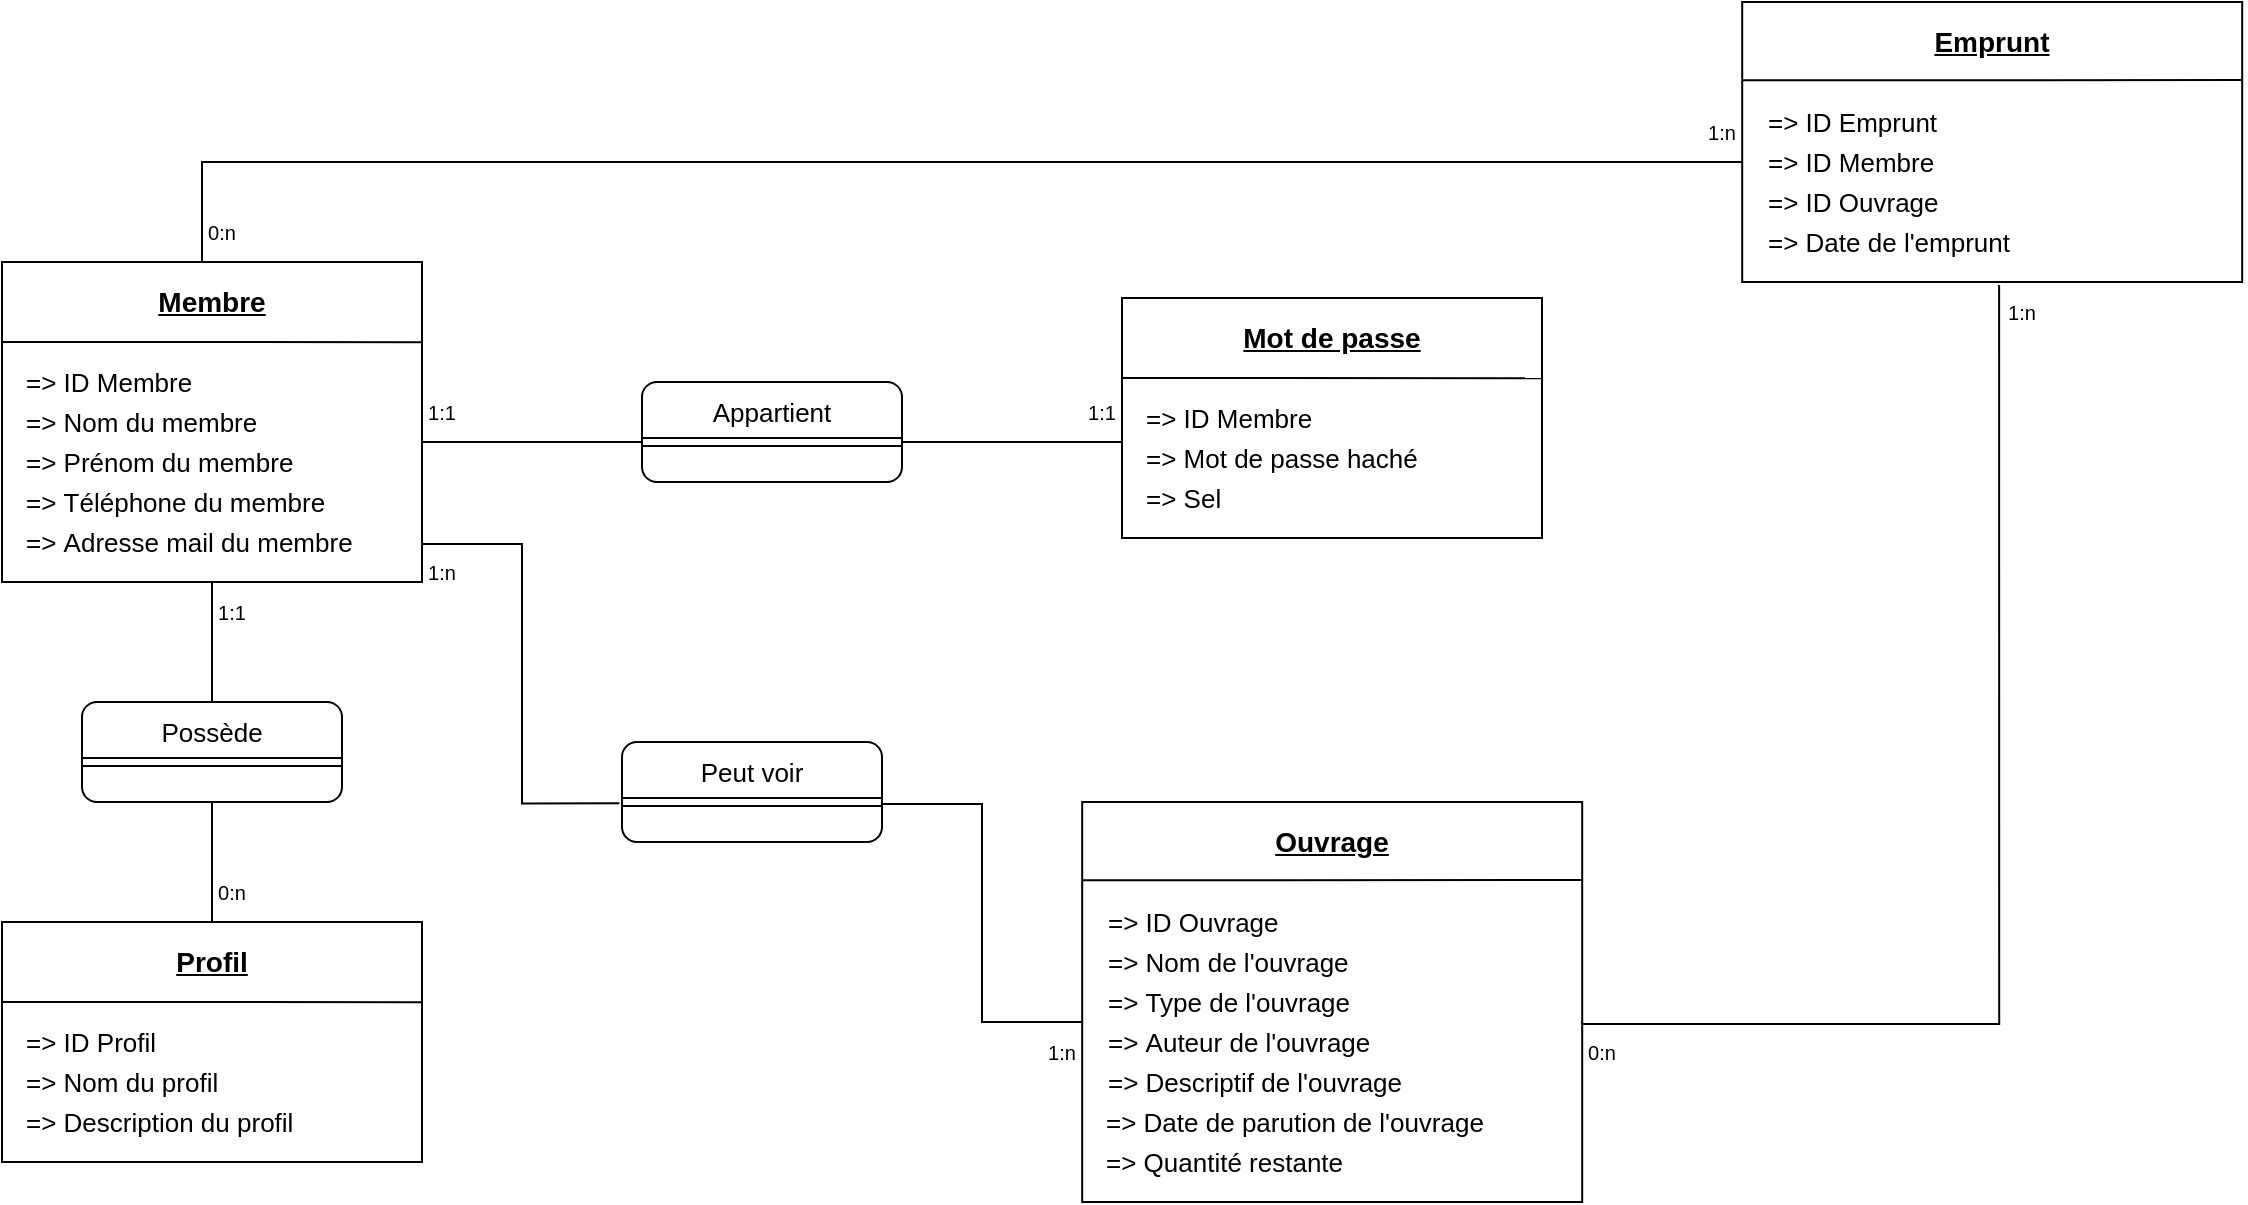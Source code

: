 <mxfile version="21.3.7" type="device">
  <diagram name="Page-1" id="Gfz2tio-E0guD8N8l2Fg">
    <mxGraphModel dx="1389" dy="775" grid="1" gridSize="10" guides="1" tooltips="1" connect="1" arrows="1" fold="1" page="1" pageScale="1" pageWidth="10000" pageHeight="10000" math="0" shadow="0">
      <root>
        <mxCell id="0" />
        <mxCell id="1" parent="0" />
        <mxCell id="0p3hfGLAKMfCtqtsOF1l-9" value="" style="group" vertex="1" connectable="0" parent="1">
          <mxGeometry x="320" y="180" width="210.1" height="160" as="geometry" />
        </mxCell>
        <mxCell id="Ur5PqmAa0IwdbTPu8LL--1" value="" style="whiteSpace=wrap;html=1;fillColor=default;" parent="0p3hfGLAKMfCtqtsOF1l-9" vertex="1">
          <mxGeometry width="210" height="160" as="geometry" />
        </mxCell>
        <mxCell id="0p3hfGLAKMfCtqtsOF1l-1" value="" style="endArrow=none;html=1;rounded=0;entryX=1.01;entryY=0.167;entryDx=0;entryDy=0;entryPerimeter=0;" edge="1" parent="0p3hfGLAKMfCtqtsOF1l-9">
          <mxGeometry width="50" height="50" relative="1" as="geometry">
            <mxPoint y="40" as="sourcePoint" />
            <mxPoint x="210.1" y="40.1" as="targetPoint" />
          </mxGeometry>
        </mxCell>
        <mxCell id="0p3hfGLAKMfCtqtsOF1l-2" value="Membre" style="text;html=1;strokeColor=none;fillColor=none;align=center;verticalAlign=middle;whiteSpace=wrap;rounded=0;fontStyle=5;fontSize=14;" vertex="1" parent="0p3hfGLAKMfCtqtsOF1l-9">
          <mxGeometry width="210" height="40" as="geometry" />
        </mxCell>
        <mxCell id="0p3hfGLAKMfCtqtsOF1l-3" value="=&amp;gt; ID Membre" style="text;html=1;strokeColor=none;fillColor=none;align=left;verticalAlign=middle;whiteSpace=wrap;rounded=0;fontStyle=0;fontSize=13;" vertex="1" parent="0p3hfGLAKMfCtqtsOF1l-9">
          <mxGeometry x="10" y="40" width="190" height="40" as="geometry" />
        </mxCell>
        <mxCell id="0p3hfGLAKMfCtqtsOF1l-4" value="=&amp;gt;&amp;nbsp;Nom du membre" style="text;html=1;strokeColor=none;fillColor=none;align=left;verticalAlign=middle;whiteSpace=wrap;rounded=0;fontStyle=0;fontSize=13;" vertex="1" parent="0p3hfGLAKMfCtqtsOF1l-9">
          <mxGeometry x="10" y="60" width="190" height="40" as="geometry" />
        </mxCell>
        <mxCell id="0p3hfGLAKMfCtqtsOF1l-5" value="=&amp;gt;&amp;nbsp;Prénom du membre" style="text;html=1;strokeColor=none;fillColor=none;align=left;verticalAlign=middle;whiteSpace=wrap;rounded=0;fontStyle=0;fontSize=13;" vertex="1" parent="0p3hfGLAKMfCtqtsOF1l-9">
          <mxGeometry x="10" y="80" width="190" height="40" as="geometry" />
        </mxCell>
        <mxCell id="0p3hfGLAKMfCtqtsOF1l-6" value="=&amp;gt;&amp;nbsp;Téléphone du membre" style="text;html=1;strokeColor=none;fillColor=none;align=left;verticalAlign=middle;whiteSpace=wrap;rounded=0;fontStyle=0;fontSize=13;" vertex="1" parent="0p3hfGLAKMfCtqtsOF1l-9">
          <mxGeometry x="10" y="100" width="190" height="40" as="geometry" />
        </mxCell>
        <mxCell id="0p3hfGLAKMfCtqtsOF1l-7" value="=&amp;gt;&amp;nbsp;Adresse mail du membre" style="text;html=1;strokeColor=none;fillColor=none;align=left;verticalAlign=middle;whiteSpace=wrap;rounded=0;fontStyle=0;fontSize=13;" vertex="1" parent="0p3hfGLAKMfCtqtsOF1l-9">
          <mxGeometry x="10" y="120" width="190" height="40" as="geometry" />
        </mxCell>
        <mxCell id="0p3hfGLAKMfCtqtsOF1l-19" value="" style="group" vertex="1" connectable="0" parent="1">
          <mxGeometry x="880" y="198" width="210.1" height="120" as="geometry" />
        </mxCell>
        <mxCell id="0p3hfGLAKMfCtqtsOF1l-11" value="" style="whiteSpace=wrap;html=1;fillColor=default;container=0;" vertex="1" parent="0p3hfGLAKMfCtqtsOF1l-19">
          <mxGeometry width="210" height="120" as="geometry" />
        </mxCell>
        <mxCell id="0p3hfGLAKMfCtqtsOF1l-12" value="" style="endArrow=none;html=1;rounded=0;entryX=1.01;entryY=0.167;entryDx=0;entryDy=0;entryPerimeter=0;" edge="1" parent="0p3hfGLAKMfCtqtsOF1l-19">
          <mxGeometry width="50" height="50" relative="1" as="geometry">
            <mxPoint y="40" as="sourcePoint" />
            <mxPoint x="210.1" y="40.1" as="targetPoint" />
          </mxGeometry>
        </mxCell>
        <mxCell id="0p3hfGLAKMfCtqtsOF1l-13" value="Mot de passe" style="text;html=1;strokeColor=none;fillColor=none;align=center;verticalAlign=middle;whiteSpace=wrap;rounded=0;fontStyle=5;fontSize=14;container=0;" vertex="1" parent="0p3hfGLAKMfCtqtsOF1l-19">
          <mxGeometry width="210" height="40" as="geometry" />
        </mxCell>
        <mxCell id="0p3hfGLAKMfCtqtsOF1l-14" value="=&amp;gt; ID Membre" style="text;html=1;strokeColor=none;fillColor=none;align=left;verticalAlign=middle;whiteSpace=wrap;rounded=0;fontStyle=0;fontSize=13;container=0;" vertex="1" parent="0p3hfGLAKMfCtqtsOF1l-19">
          <mxGeometry x="10" y="40" width="190" height="40" as="geometry" />
        </mxCell>
        <mxCell id="0p3hfGLAKMfCtqtsOF1l-15" value="=&amp;gt;&amp;nbsp;Mot de passe haché" style="text;html=1;strokeColor=none;fillColor=none;align=left;verticalAlign=middle;whiteSpace=wrap;rounded=0;fontStyle=0;fontSize=13;container=0;" vertex="1" parent="0p3hfGLAKMfCtqtsOF1l-19">
          <mxGeometry x="10" y="60" width="190" height="40" as="geometry" />
        </mxCell>
        <mxCell id="0p3hfGLAKMfCtqtsOF1l-16" value="=&amp;gt;&amp;nbsp;Sel" style="text;html=1;strokeColor=none;fillColor=none;align=left;verticalAlign=middle;whiteSpace=wrap;rounded=0;fontStyle=0;fontSize=13;container=0;" vertex="1" parent="0p3hfGLAKMfCtqtsOF1l-19">
          <mxGeometry x="10" y="80" width="190" height="40" as="geometry" />
        </mxCell>
        <mxCell id="0p3hfGLAKMfCtqtsOF1l-41" value="" style="group" vertex="1" connectable="0" parent="1">
          <mxGeometry x="860" y="450" width="250.1" height="200" as="geometry" />
        </mxCell>
        <mxCell id="0p3hfGLAKMfCtqtsOF1l-34" value="=&amp;gt;&amp;nbsp;Etat de l&#39;ouvrage (dispo / non dispo)" style="text;html=1;strokeColor=none;fillColor=none;align=left;verticalAlign=middle;whiteSpace=wrap;rounded=0;fontStyle=0;fontSize=13;container=0;" vertex="1" parent="0p3hfGLAKMfCtqtsOF1l-41">
          <mxGeometry x="11.05" y="140" width="229.05" height="40" as="geometry" />
        </mxCell>
        <mxCell id="0p3hfGLAKMfCtqtsOF1l-22" value="" style="whiteSpace=wrap;html=1;fillColor=default;container=0;" vertex="1" parent="0p3hfGLAKMfCtqtsOF1l-41">
          <mxGeometry x="0.1" width="250" height="200" as="geometry" />
        </mxCell>
        <mxCell id="0p3hfGLAKMfCtqtsOF1l-24" value="Ouvrage" style="text;html=1;strokeColor=none;fillColor=none;align=center;verticalAlign=middle;whiteSpace=wrap;rounded=0;fontStyle=5;fontSize=14;container=0;" vertex="1" parent="0p3hfGLAKMfCtqtsOF1l-41">
          <mxGeometry x="0.1" width="250" height="40" as="geometry" />
        </mxCell>
        <mxCell id="0p3hfGLAKMfCtqtsOF1l-25" value="=&amp;gt; ID Ouvrage" style="text;html=1;strokeColor=none;fillColor=none;align=left;verticalAlign=middle;whiteSpace=wrap;rounded=0;fontStyle=0;fontSize=13;container=0;" vertex="1" parent="0p3hfGLAKMfCtqtsOF1l-41">
          <mxGeometry x="11.047" y="40" width="207.996" height="40" as="geometry" />
        </mxCell>
        <mxCell id="0p3hfGLAKMfCtqtsOF1l-26" value="=&amp;gt;&amp;nbsp;Nom de l&#39;ouvrage" style="text;html=1;strokeColor=none;fillColor=none;align=left;verticalAlign=middle;whiteSpace=wrap;rounded=0;fontStyle=0;fontSize=13;container=0;" vertex="1" parent="0p3hfGLAKMfCtqtsOF1l-41">
          <mxGeometry x="11.047" y="60" width="207.996" height="40" as="geometry" />
        </mxCell>
        <mxCell id="0p3hfGLAKMfCtqtsOF1l-27" value="=&amp;gt;&amp;nbsp;Type de l&#39;ouvrage" style="text;html=1;strokeColor=none;fillColor=none;align=left;verticalAlign=middle;whiteSpace=wrap;rounded=0;fontStyle=0;fontSize=13;container=0;" vertex="1" parent="0p3hfGLAKMfCtqtsOF1l-41">
          <mxGeometry x="11.047" y="80" width="207.996" height="40" as="geometry" />
        </mxCell>
        <mxCell id="0p3hfGLAKMfCtqtsOF1l-28" value="=&amp;gt;&amp;nbsp;Auteur de l&#39;ouvrage" style="text;html=1;strokeColor=none;fillColor=none;align=left;verticalAlign=middle;whiteSpace=wrap;rounded=0;fontStyle=0;fontSize=13;container=0;" vertex="1" parent="0p3hfGLAKMfCtqtsOF1l-41">
          <mxGeometry x="11.047" y="100" width="207.996" height="40" as="geometry" />
        </mxCell>
        <mxCell id="0p3hfGLAKMfCtqtsOF1l-29" value="=&amp;gt;&amp;nbsp;Descriptif de l&#39;ouvrage" style="text;html=1;strokeColor=none;fillColor=none;align=left;verticalAlign=middle;whiteSpace=wrap;rounded=0;fontStyle=0;fontSize=13;container=0;" vertex="1" parent="0p3hfGLAKMfCtqtsOF1l-41">
          <mxGeometry x="11.047" y="120" width="207.996" height="40" as="geometry" />
        </mxCell>
        <mxCell id="0p3hfGLAKMfCtqtsOF1l-35" value="" style="endArrow=none;html=1;rounded=0;" edge="1" parent="0p3hfGLAKMfCtqtsOF1l-41">
          <mxGeometry width="50" height="50" relative="1" as="geometry">
            <mxPoint y="39.17" as="sourcePoint" />
            <mxPoint x="250.1" y="39" as="targetPoint" />
          </mxGeometry>
        </mxCell>
        <mxCell id="0p3hfGLAKMfCtqtsOF1l-31" value="=&amp;gt; Date de parution de l&#39;ouvrage" style="text;html=1;strokeColor=none;fillColor=none;align=left;verticalAlign=middle;whiteSpace=wrap;rounded=0;fontStyle=0;fontSize=13;container=0;" vertex="1" parent="0p3hfGLAKMfCtqtsOF1l-41">
          <mxGeometry x="10.1" y="140" width="200" height="40" as="geometry" />
        </mxCell>
        <mxCell id="0p3hfGLAKMfCtqtsOF1l-40" value="=&amp;gt; Quantité restante" style="text;html=1;strokeColor=none;fillColor=none;align=left;verticalAlign=middle;whiteSpace=wrap;rounded=0;fontStyle=0;fontSize=13;container=0;" vertex="1" parent="0p3hfGLAKMfCtqtsOF1l-41">
          <mxGeometry x="10.1" y="160" width="200" height="40" as="geometry" />
        </mxCell>
        <mxCell id="0p3hfGLAKMfCtqtsOF1l-42" value="" style="group" vertex="1" connectable="0" parent="1">
          <mxGeometry x="320" y="510" width="210.1" height="120" as="geometry" />
        </mxCell>
        <mxCell id="0p3hfGLAKMfCtqtsOF1l-43" value="" style="whiteSpace=wrap;html=1;fillColor=default;container=0;" vertex="1" parent="0p3hfGLAKMfCtqtsOF1l-42">
          <mxGeometry width="210" height="120" as="geometry" />
        </mxCell>
        <mxCell id="0p3hfGLAKMfCtqtsOF1l-44" value="" style="endArrow=none;html=1;rounded=0;entryX=1.01;entryY=0.167;entryDx=0;entryDy=0;entryPerimeter=0;" edge="1" parent="0p3hfGLAKMfCtqtsOF1l-42">
          <mxGeometry width="50" height="50" relative="1" as="geometry">
            <mxPoint y="40" as="sourcePoint" />
            <mxPoint x="210.1" y="40.1" as="targetPoint" />
          </mxGeometry>
        </mxCell>
        <mxCell id="0p3hfGLAKMfCtqtsOF1l-45" value="Profil" style="text;html=1;strokeColor=none;fillColor=none;align=center;verticalAlign=middle;whiteSpace=wrap;rounded=0;fontStyle=5;fontSize=14;container=0;" vertex="1" parent="0p3hfGLAKMfCtqtsOF1l-42">
          <mxGeometry width="210" height="40" as="geometry" />
        </mxCell>
        <mxCell id="0p3hfGLAKMfCtqtsOF1l-46" value="=&amp;gt; ID Profil" style="text;html=1;strokeColor=none;fillColor=none;align=left;verticalAlign=middle;whiteSpace=wrap;rounded=0;fontStyle=0;fontSize=13;container=0;" vertex="1" parent="0p3hfGLAKMfCtqtsOF1l-42">
          <mxGeometry x="10" y="40" width="190" height="40" as="geometry" />
        </mxCell>
        <mxCell id="0p3hfGLAKMfCtqtsOF1l-47" value="=&amp;gt;&amp;nbsp;Nom du profil" style="text;html=1;strokeColor=none;fillColor=none;align=left;verticalAlign=middle;whiteSpace=wrap;rounded=0;fontStyle=0;fontSize=13;container=0;" vertex="1" parent="0p3hfGLAKMfCtqtsOF1l-42">
          <mxGeometry x="10" y="60" width="190" height="40" as="geometry" />
        </mxCell>
        <mxCell id="0p3hfGLAKMfCtqtsOF1l-48" value="=&amp;gt;&amp;nbsp;Description du profil" style="text;html=1;strokeColor=none;fillColor=none;align=left;verticalAlign=middle;whiteSpace=wrap;rounded=0;fontStyle=0;fontSize=13;container=0;" vertex="1" parent="0p3hfGLAKMfCtqtsOF1l-42">
          <mxGeometry x="10" y="80" width="190" height="40" as="geometry" />
        </mxCell>
        <mxCell id="0p3hfGLAKMfCtqtsOF1l-53" value="" style="group" vertex="1" connectable="0" parent="1">
          <mxGeometry x="640" y="240" width="130" height="50" as="geometry" />
        </mxCell>
        <mxCell id="0p3hfGLAKMfCtqtsOF1l-49" value="" style="rounded=1;whiteSpace=wrap;html=1;" vertex="1" parent="0p3hfGLAKMfCtqtsOF1l-53">
          <mxGeometry width="130" height="50" as="geometry" />
        </mxCell>
        <mxCell id="0p3hfGLAKMfCtqtsOF1l-50" value="Appartient" style="text;html=1;strokeColor=none;fillColor=none;align=center;verticalAlign=middle;whiteSpace=wrap;rounded=0;fontSize=13;" vertex="1" parent="0p3hfGLAKMfCtqtsOF1l-53">
          <mxGeometry x="35" width="60" height="30" as="geometry" />
        </mxCell>
        <mxCell id="0p3hfGLAKMfCtqtsOF1l-52" value="" style="shape=link;html=1;rounded=0;" edge="1" parent="0p3hfGLAKMfCtqtsOF1l-53">
          <mxGeometry width="100" relative="1" as="geometry">
            <mxPoint y="30" as="sourcePoint" />
            <mxPoint x="130" y="30" as="targetPoint" />
          </mxGeometry>
        </mxCell>
        <mxCell id="0p3hfGLAKMfCtqtsOF1l-54" value="" style="endArrow=none;html=1;rounded=0;" edge="1" parent="1">
          <mxGeometry width="50" height="50" relative="1" as="geometry">
            <mxPoint x="530.1" y="270" as="sourcePoint" />
            <mxPoint x="640" y="270" as="targetPoint" />
          </mxGeometry>
        </mxCell>
        <mxCell id="0p3hfGLAKMfCtqtsOF1l-55" value="" style="endArrow=none;html=1;rounded=0;" edge="1" parent="1">
          <mxGeometry width="50" height="50" relative="1" as="geometry">
            <mxPoint x="770" y="270" as="sourcePoint" />
            <mxPoint x="879.9" y="270" as="targetPoint" />
          </mxGeometry>
        </mxCell>
        <mxCell id="0p3hfGLAKMfCtqtsOF1l-56" value="1:1" style="text;html=1;strokeColor=none;fillColor=none;align=center;verticalAlign=middle;whiteSpace=wrap;rounded=0;fontSize=10;" vertex="1" parent="1">
          <mxGeometry x="530" y="240" width="20" height="30" as="geometry" />
        </mxCell>
        <mxCell id="0p3hfGLAKMfCtqtsOF1l-57" value="1:1" style="text;html=1;strokeColor=none;fillColor=none;align=center;verticalAlign=middle;whiteSpace=wrap;rounded=0;fontSize=10;" vertex="1" parent="1">
          <mxGeometry x="860" y="240" width="20" height="30" as="geometry" />
        </mxCell>
        <mxCell id="0p3hfGLAKMfCtqtsOF1l-58" value="" style="group" vertex="1" connectable="0" parent="1">
          <mxGeometry x="360" y="400" width="130" height="50" as="geometry" />
        </mxCell>
        <mxCell id="0p3hfGLAKMfCtqtsOF1l-59" value="" style="rounded=1;whiteSpace=wrap;html=1;" vertex="1" parent="0p3hfGLAKMfCtqtsOF1l-58">
          <mxGeometry width="130" height="50" as="geometry" />
        </mxCell>
        <mxCell id="0p3hfGLAKMfCtqtsOF1l-60" value="Possède" style="text;html=1;strokeColor=none;fillColor=none;align=center;verticalAlign=middle;whiteSpace=wrap;rounded=0;fontSize=13;" vertex="1" parent="0p3hfGLAKMfCtqtsOF1l-58">
          <mxGeometry x="35" width="60" height="30" as="geometry" />
        </mxCell>
        <mxCell id="0p3hfGLAKMfCtqtsOF1l-61" value="" style="shape=link;html=1;rounded=0;" edge="1" parent="0p3hfGLAKMfCtqtsOF1l-58">
          <mxGeometry width="100" relative="1" as="geometry">
            <mxPoint y="30" as="sourcePoint" />
            <mxPoint x="130" y="30" as="targetPoint" />
          </mxGeometry>
        </mxCell>
        <mxCell id="0p3hfGLAKMfCtqtsOF1l-63" value="" style="endArrow=none;html=1;rounded=0;exitX=0.5;exitY=0;exitDx=0;exitDy=0;entryX=0.5;entryY=1;entryDx=0;entryDy=0;" edge="1" parent="1" source="0p3hfGLAKMfCtqtsOF1l-60" target="0p3hfGLAKMfCtqtsOF1l-7">
          <mxGeometry width="50" height="50" relative="1" as="geometry">
            <mxPoint x="380" y="390" as="sourcePoint" />
            <mxPoint x="430" y="340" as="targetPoint" />
          </mxGeometry>
        </mxCell>
        <mxCell id="0p3hfGLAKMfCtqtsOF1l-64" value="" style="endArrow=none;html=1;rounded=0;exitX=0.5;exitY=0;exitDx=0;exitDy=0;entryX=0.5;entryY=1;entryDx=0;entryDy=0;" edge="1" parent="1">
          <mxGeometry width="50" height="50" relative="1" as="geometry">
            <mxPoint x="425" y="510" as="sourcePoint" />
            <mxPoint x="425" y="450" as="targetPoint" />
          </mxGeometry>
        </mxCell>
        <mxCell id="0p3hfGLAKMfCtqtsOF1l-65" value="1:1" style="text;html=1;strokeColor=none;fillColor=none;align=center;verticalAlign=middle;whiteSpace=wrap;rounded=0;fontSize=10;" vertex="1" parent="1">
          <mxGeometry x="425" y="340" width="20" height="30" as="geometry" />
        </mxCell>
        <mxCell id="0p3hfGLAKMfCtqtsOF1l-66" value="0:n" style="text;html=1;strokeColor=none;fillColor=none;align=center;verticalAlign=middle;whiteSpace=wrap;rounded=0;fontSize=10;" vertex="1" parent="1">
          <mxGeometry x="425" y="480" width="20" height="30" as="geometry" />
        </mxCell>
        <mxCell id="0p3hfGLAKMfCtqtsOF1l-67" value="" style="group" vertex="1" connectable="0" parent="1">
          <mxGeometry x="630" y="420" width="130" height="50" as="geometry" />
        </mxCell>
        <mxCell id="0p3hfGLAKMfCtqtsOF1l-68" value="" style="rounded=1;whiteSpace=wrap;html=1;" vertex="1" parent="0p3hfGLAKMfCtqtsOF1l-67">
          <mxGeometry width="130" height="50" as="geometry" />
        </mxCell>
        <mxCell id="0p3hfGLAKMfCtqtsOF1l-69" value="Peut voir" style="text;html=1;strokeColor=none;fillColor=none;align=center;verticalAlign=middle;whiteSpace=wrap;rounded=0;fontSize=13;" vertex="1" parent="0p3hfGLAKMfCtqtsOF1l-67">
          <mxGeometry x="35" width="60" height="30" as="geometry" />
        </mxCell>
        <mxCell id="0p3hfGLAKMfCtqtsOF1l-70" value="" style="shape=link;html=1;rounded=0;" edge="1" parent="0p3hfGLAKMfCtqtsOF1l-67">
          <mxGeometry width="100" relative="1" as="geometry">
            <mxPoint y="30" as="sourcePoint" />
            <mxPoint x="130" y="30" as="targetPoint" />
          </mxGeometry>
        </mxCell>
        <mxCell id="0p3hfGLAKMfCtqtsOF1l-71" value="" style="endArrow=none;html=1;rounded=0;entryX=-0.01;entryY=0.613;entryDx=0;entryDy=0;entryPerimeter=0;edgeStyle=orthogonalEdgeStyle;" edge="1" parent="1" target="0p3hfGLAKMfCtqtsOF1l-68">
          <mxGeometry width="50" height="50" relative="1" as="geometry">
            <mxPoint x="530" y="320" as="sourcePoint" />
            <mxPoint x="580" y="270" as="targetPoint" />
            <Array as="points">
              <mxPoint x="530" y="321" />
              <mxPoint x="580" y="321" />
              <mxPoint x="580" y="451" />
            </Array>
          </mxGeometry>
        </mxCell>
        <mxCell id="0p3hfGLAKMfCtqtsOF1l-72" value="" style="endArrow=none;html=1;rounded=0;edgeStyle=orthogonalEdgeStyle;" edge="1" parent="1">
          <mxGeometry width="50" height="50" relative="1" as="geometry">
            <mxPoint x="760" y="450" as="sourcePoint" />
            <mxPoint x="860" y="560" as="targetPoint" />
            <Array as="points">
              <mxPoint x="760" y="451" />
              <mxPoint x="810" y="451" />
              <mxPoint x="810" y="560" />
            </Array>
          </mxGeometry>
        </mxCell>
        <mxCell id="0p3hfGLAKMfCtqtsOF1l-73" value="1:n" style="text;html=1;strokeColor=none;fillColor=none;align=center;verticalAlign=middle;whiteSpace=wrap;rounded=0;fontSize=10;" vertex="1" parent="1">
          <mxGeometry x="530" y="320" width="20" height="30" as="geometry" />
        </mxCell>
        <mxCell id="0p3hfGLAKMfCtqtsOF1l-74" value="1:n" style="text;html=1;strokeColor=none;fillColor=none;align=center;verticalAlign=middle;whiteSpace=wrap;rounded=0;fontSize=10;" vertex="1" parent="1">
          <mxGeometry x="840" y="560" width="20" height="30" as="geometry" />
        </mxCell>
        <mxCell id="0p3hfGLAKMfCtqtsOF1l-89" value="" style="group" vertex="1" connectable="0" parent="1">
          <mxGeometry x="1190" y="50" width="250.1" height="140" as="geometry" />
        </mxCell>
        <mxCell id="0p3hfGLAKMfCtqtsOF1l-77" value="" style="whiteSpace=wrap;html=1;fillColor=default;container=0;" vertex="1" parent="0p3hfGLAKMfCtqtsOF1l-89">
          <mxGeometry x="0.1" width="250" height="140" as="geometry" />
        </mxCell>
        <mxCell id="0p3hfGLAKMfCtqtsOF1l-78" value="Emprunt" style="text;html=1;strokeColor=none;fillColor=none;align=center;verticalAlign=middle;whiteSpace=wrap;rounded=0;fontStyle=5;fontSize=14;container=0;" vertex="1" parent="0p3hfGLAKMfCtqtsOF1l-89">
          <mxGeometry x="0.1" width="250" height="40" as="geometry" />
        </mxCell>
        <mxCell id="0p3hfGLAKMfCtqtsOF1l-79" value="=&amp;gt; ID Emprunt" style="text;html=1;strokeColor=none;fillColor=none;align=left;verticalAlign=middle;whiteSpace=wrap;rounded=0;fontStyle=0;fontSize=13;container=0;" vertex="1" parent="0p3hfGLAKMfCtqtsOF1l-89">
          <mxGeometry x="11.047" y="40" width="207.996" height="40" as="geometry" />
        </mxCell>
        <mxCell id="0p3hfGLAKMfCtqtsOF1l-80" value="=&amp;gt;&amp;nbsp;ID Membre" style="text;html=1;strokeColor=none;fillColor=none;align=left;verticalAlign=middle;whiteSpace=wrap;rounded=0;fontStyle=0;fontSize=13;container=0;" vertex="1" parent="0p3hfGLAKMfCtqtsOF1l-89">
          <mxGeometry x="11.047" y="60" width="207.996" height="40" as="geometry" />
        </mxCell>
        <mxCell id="0p3hfGLAKMfCtqtsOF1l-81" value="=&amp;gt;&amp;nbsp;ID Ouvrage" style="text;html=1;strokeColor=none;fillColor=none;align=left;verticalAlign=middle;whiteSpace=wrap;rounded=0;fontStyle=0;fontSize=13;container=0;" vertex="1" parent="0p3hfGLAKMfCtqtsOF1l-89">
          <mxGeometry x="11.047" y="80" width="207.996" height="40" as="geometry" />
        </mxCell>
        <mxCell id="0p3hfGLAKMfCtqtsOF1l-82" value="=&amp;gt;&amp;nbsp;Date de l&#39;emprunt" style="text;html=1;strokeColor=none;fillColor=none;align=left;verticalAlign=middle;whiteSpace=wrap;rounded=0;fontStyle=0;fontSize=13;container=0;" vertex="1" parent="0p3hfGLAKMfCtqtsOF1l-89">
          <mxGeometry x="11.047" y="100" width="207.996" height="40" as="geometry" />
        </mxCell>
        <mxCell id="0p3hfGLAKMfCtqtsOF1l-84" value="" style="endArrow=none;html=1;rounded=0;" edge="1" parent="0p3hfGLAKMfCtqtsOF1l-89">
          <mxGeometry width="50" height="50" relative="1" as="geometry">
            <mxPoint y="39.17" as="sourcePoint" />
            <mxPoint x="250.1" y="39" as="targetPoint" />
          </mxGeometry>
        </mxCell>
        <mxCell id="0p3hfGLAKMfCtqtsOF1l-95" value="" style="endArrow=none;html=1;rounded=0;entryX=0.565;entryY=1.038;entryDx=0;entryDy=0;entryPerimeter=0;edgeStyle=orthogonalEdgeStyle;" edge="1" parent="1" target="0p3hfGLAKMfCtqtsOF1l-82">
          <mxGeometry width="50" height="50" relative="1" as="geometry">
            <mxPoint x="1110" y="560" as="sourcePoint" />
            <mxPoint x="1160" y="510" as="targetPoint" />
            <Array as="points">
              <mxPoint x="1110" y="561" />
              <mxPoint x="1319" y="561" />
            </Array>
          </mxGeometry>
        </mxCell>
        <mxCell id="0p3hfGLAKMfCtqtsOF1l-97" value="" style="endArrow=none;html=1;rounded=0;edgeStyle=orthogonalEdgeStyle;" edge="1" parent="1" target="0p3hfGLAKMfCtqtsOF1l-77">
          <mxGeometry width="50" height="50" relative="1" as="geometry">
            <mxPoint x="420" y="180" as="sourcePoint" />
            <mxPoint x="470" y="130" as="targetPoint" />
            <Array as="points">
              <mxPoint x="420" y="130" />
            </Array>
          </mxGeometry>
        </mxCell>
        <mxCell id="0p3hfGLAKMfCtqtsOF1l-99" value="0:n" style="text;html=1;strokeColor=none;fillColor=none;align=center;verticalAlign=middle;whiteSpace=wrap;rounded=0;fontSize=10;" vertex="1" parent="1">
          <mxGeometry x="420.05" y="150" width="20" height="30" as="geometry" />
        </mxCell>
        <mxCell id="0p3hfGLAKMfCtqtsOF1l-100" value="1:n" style="text;html=1;strokeColor=none;fillColor=none;align=center;verticalAlign=middle;whiteSpace=wrap;rounded=0;fontSize=10;" vertex="1" parent="1">
          <mxGeometry x="1170" y="100" width="20" height="30" as="geometry" />
        </mxCell>
        <mxCell id="0p3hfGLAKMfCtqtsOF1l-101" value="0:n" style="text;html=1;strokeColor=none;fillColor=none;align=center;verticalAlign=middle;whiteSpace=wrap;rounded=0;fontSize=10;" vertex="1" parent="1">
          <mxGeometry x="1110.1" y="560" width="20" height="30" as="geometry" />
        </mxCell>
        <mxCell id="0p3hfGLAKMfCtqtsOF1l-102" value="1:n" style="text;html=1;strokeColor=none;fillColor=none;align=center;verticalAlign=middle;whiteSpace=wrap;rounded=0;fontSize=10;" vertex="1" parent="1">
          <mxGeometry x="1320" y="190" width="20" height="30" as="geometry" />
        </mxCell>
      </root>
    </mxGraphModel>
  </diagram>
</mxfile>
